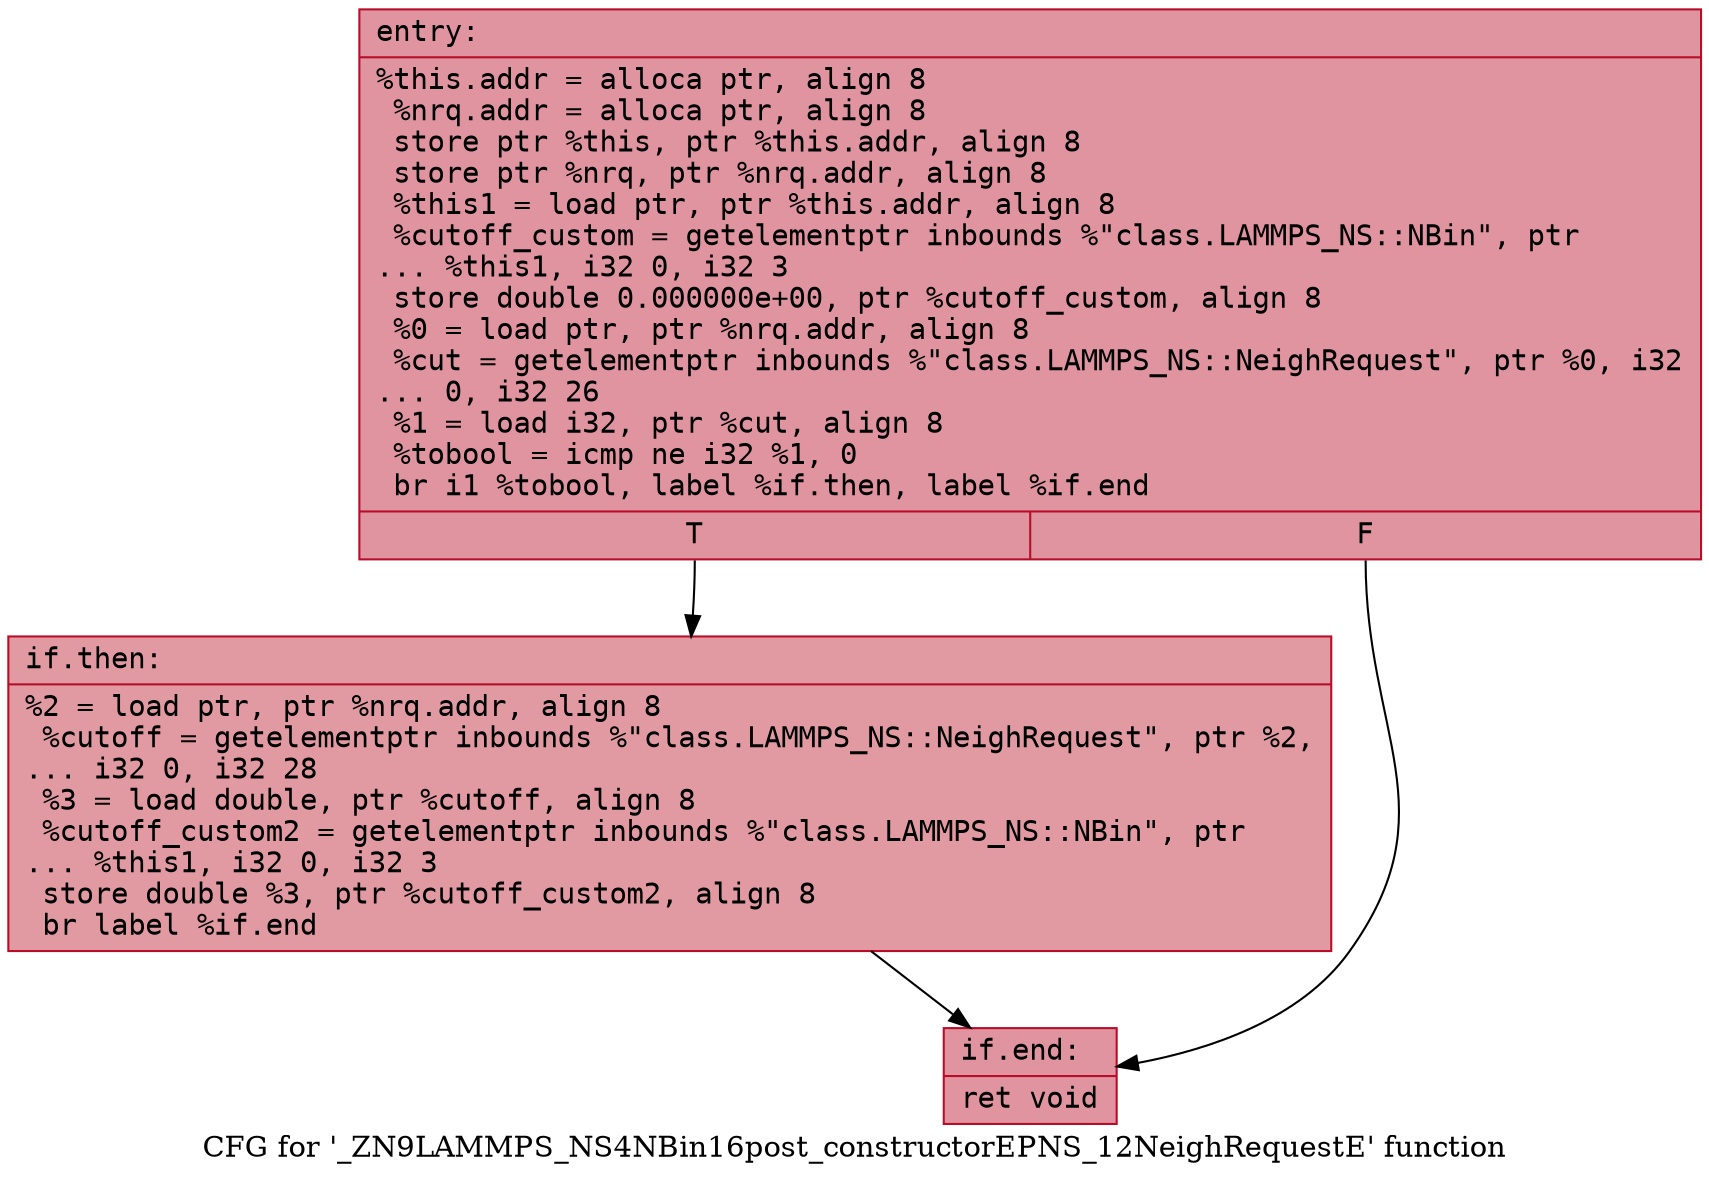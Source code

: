 digraph "CFG for '_ZN9LAMMPS_NS4NBin16post_constructorEPNS_12NeighRequestE' function" {
	label="CFG for '_ZN9LAMMPS_NS4NBin16post_constructorEPNS_12NeighRequestE' function";

	Node0x55878bc25af0 [shape=record,color="#b70d28ff", style=filled, fillcolor="#b70d2870" fontname="Courier",label="{entry:\l|  %this.addr = alloca ptr, align 8\l  %nrq.addr = alloca ptr, align 8\l  store ptr %this, ptr %this.addr, align 8\l  store ptr %nrq, ptr %nrq.addr, align 8\l  %this1 = load ptr, ptr %this.addr, align 8\l  %cutoff_custom = getelementptr inbounds %\"class.LAMMPS_NS::NBin\", ptr\l... %this1, i32 0, i32 3\l  store double 0.000000e+00, ptr %cutoff_custom, align 8\l  %0 = load ptr, ptr %nrq.addr, align 8\l  %cut = getelementptr inbounds %\"class.LAMMPS_NS::NeighRequest\", ptr %0, i32\l... 0, i32 26\l  %1 = load i32, ptr %cut, align 8\l  %tobool = icmp ne i32 %1, 0\l  br i1 %tobool, label %if.then, label %if.end\l|{<s0>T|<s1>F}}"];
	Node0x55878bc25af0:s0 -> Node0x55878bc271e0[tooltip="entry -> if.then\nProbability 62.50%" ];
	Node0x55878bc25af0:s1 -> Node0x55878bc27250[tooltip="entry -> if.end\nProbability 37.50%" ];
	Node0x55878bc271e0 [shape=record,color="#b70d28ff", style=filled, fillcolor="#bb1b2c70" fontname="Courier",label="{if.then:\l|  %2 = load ptr, ptr %nrq.addr, align 8\l  %cutoff = getelementptr inbounds %\"class.LAMMPS_NS::NeighRequest\", ptr %2,\l... i32 0, i32 28\l  %3 = load double, ptr %cutoff, align 8\l  %cutoff_custom2 = getelementptr inbounds %\"class.LAMMPS_NS::NBin\", ptr\l... %this1, i32 0, i32 3\l  store double %3, ptr %cutoff_custom2, align 8\l  br label %if.end\l}"];
	Node0x55878bc271e0 -> Node0x55878bc27250[tooltip="if.then -> if.end\nProbability 100.00%" ];
	Node0x55878bc27250 [shape=record,color="#b70d28ff", style=filled, fillcolor="#b70d2870" fontname="Courier",label="{if.end:\l|  ret void\l}"];
}
